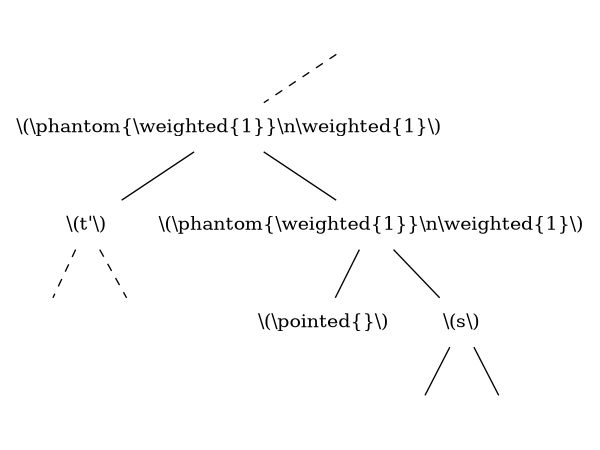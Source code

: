 graph {
	size="4,4"
    graph [splines=false]
	r [label="" shape=none]

    1 [label="\\(\\phantom{\\weighted{1}}\\n\\weighted{1}\\)" shape=none]

    t [label="\\(t'\\)" shape=none]
    tl [label="" shape=none]
    tr [label="" shape=none]

    2 [label="\\(\\phantom{\\weighted{1}}\\n\\weighted{1}\\)" shape=none]

    n [label="\\(\\pointed{}\\)" shape=none]
    s [label="\\(s\\)" shape=none]

	rr [label="" shape=none]
    r -- rr [style=invis]

    r -- 1 [style=dashed]
    1 -- 2
    2 -- s
    2 -- n
    1 -- t

    t -- tl [style=dashed]
    t -- tr [style=dashed]

    sl [label="" shape=none]
    sr [label="" shape=none]
    s -- sl
    s -- sr
}
